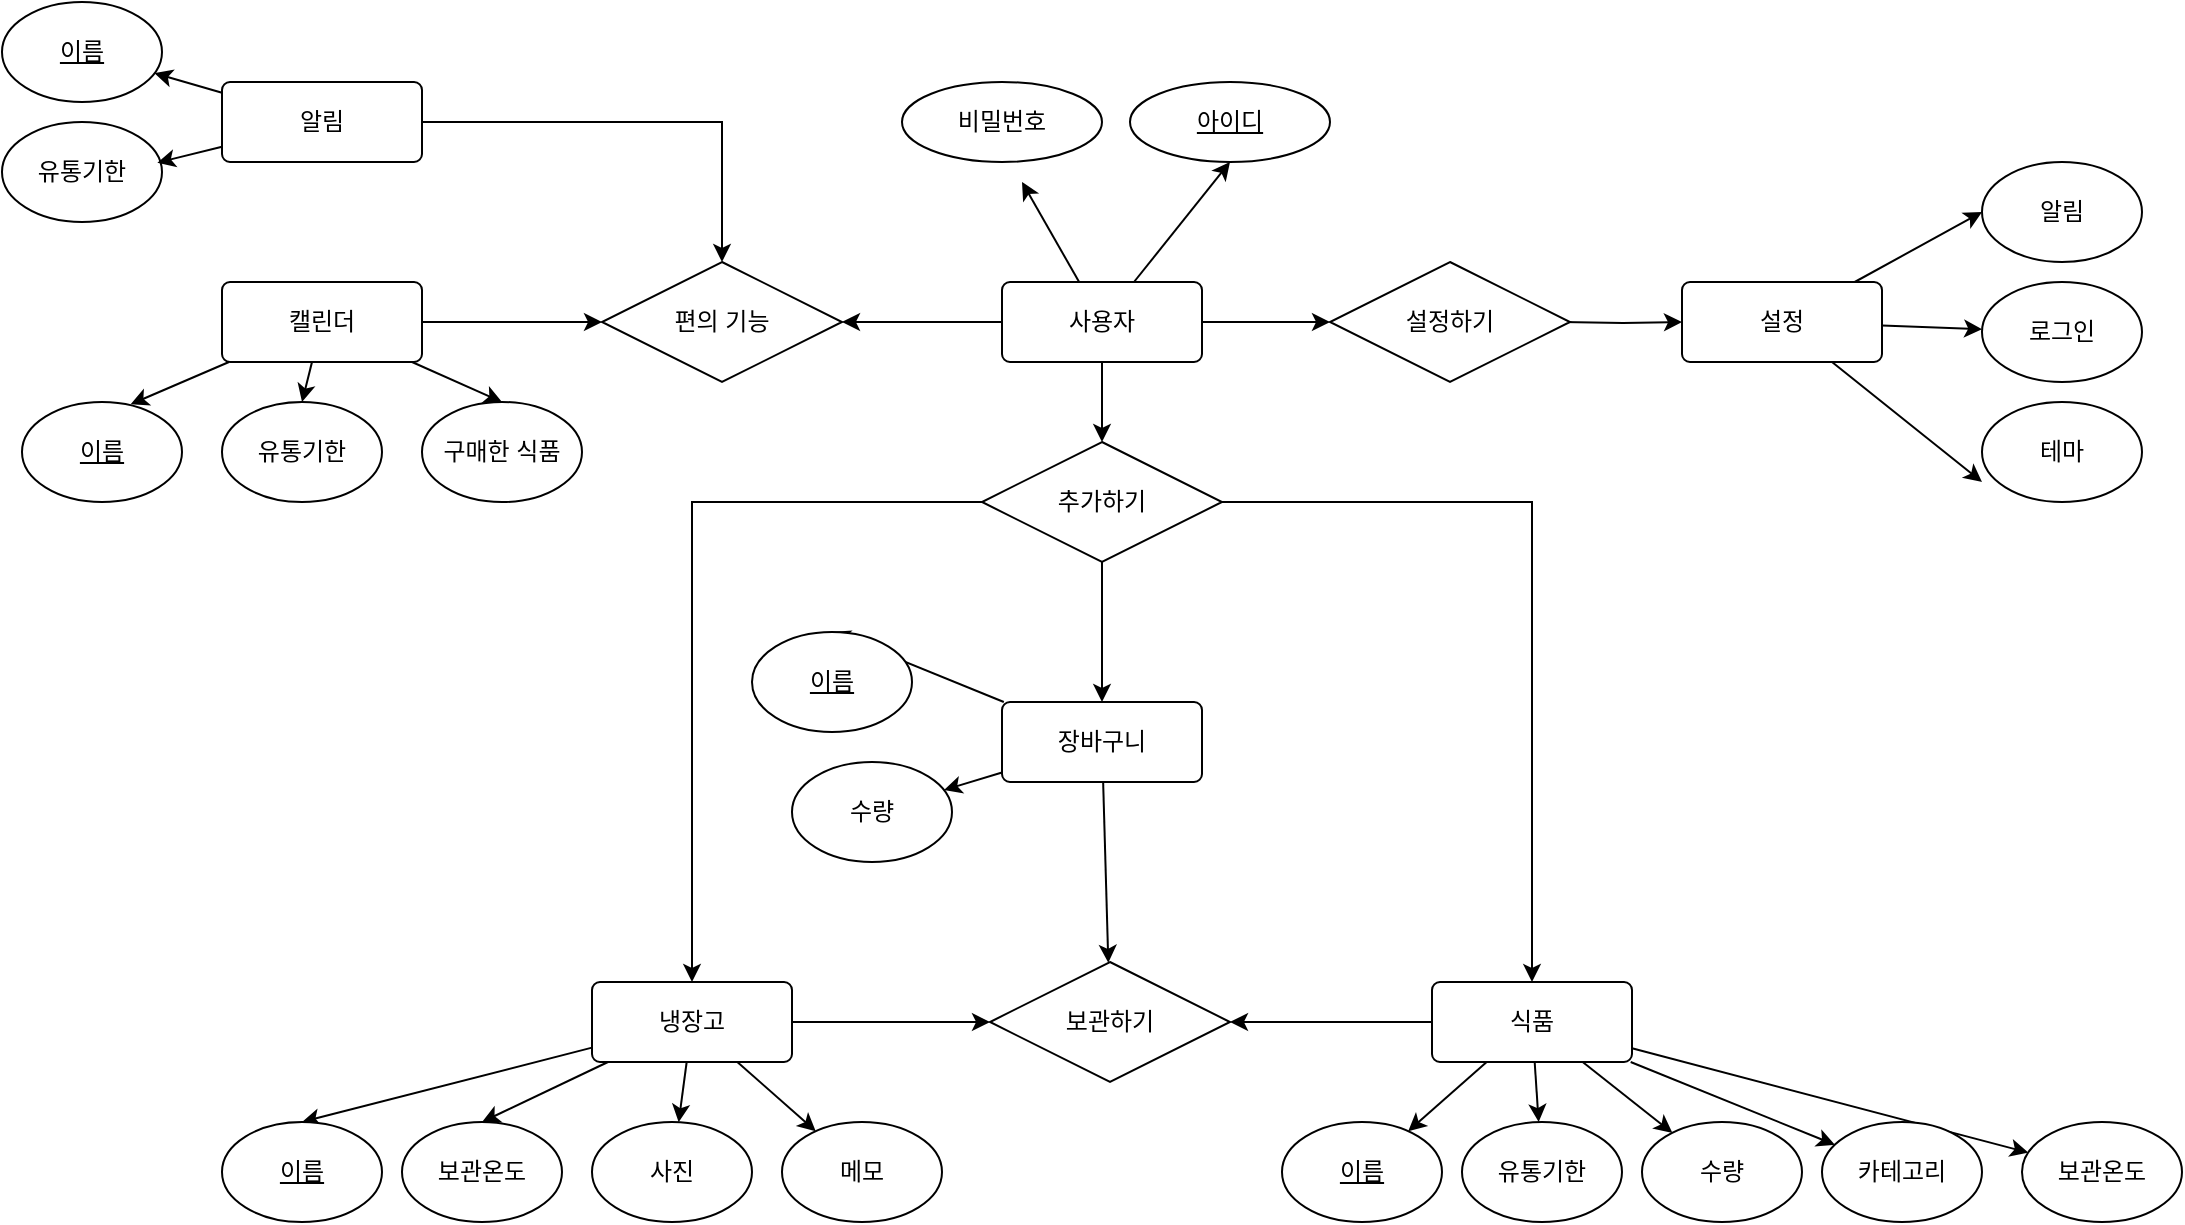 <mxfile version="22.1.18" type="device">
  <diagram name="페이지-1" id="NmKHLGQyvXFELS5Vect0">
    <mxGraphModel dx="2867" dy="1051" grid="1" gridSize="10" guides="1" tooltips="1" connect="1" arrows="1" fold="1" page="1" pageScale="1" pageWidth="827" pageHeight="1169" math="0" shadow="0">
      <root>
        <mxCell id="0" />
        <mxCell id="1" parent="0" />
        <mxCell id="L_Qbva6FgTCeG8r_FS7e-23" style="edgeStyle=orthogonalEdgeStyle;rounded=0;orthogonalLoop=1;jettySize=auto;html=1;" edge="1" parent="1" source="L_Qbva6FgTCeG8r_FS7e-1" target="L_Qbva6FgTCeG8r_FS7e-22">
          <mxGeometry relative="1" as="geometry" />
        </mxCell>
        <mxCell id="L_Qbva6FgTCeG8r_FS7e-67" style="rounded=0;orthogonalLoop=1;jettySize=auto;html=1;" edge="1" parent="1" source="L_Qbva6FgTCeG8r_FS7e-1">
          <mxGeometry relative="1" as="geometry">
            <mxPoint x="310.0" y="410" as="targetPoint" />
          </mxGeometry>
        </mxCell>
        <mxCell id="L_Qbva6FgTCeG8r_FS7e-68" style="rounded=0;orthogonalLoop=1;jettySize=auto;html=1;entryX=0.5;entryY=1;entryDx=0;entryDy=0;" edge="1" parent="1" source="L_Qbva6FgTCeG8r_FS7e-1" target="L_Qbva6FgTCeG8r_FS7e-8">
          <mxGeometry relative="1" as="geometry" />
        </mxCell>
        <mxCell id="L_Qbva6FgTCeG8r_FS7e-87" style="edgeStyle=orthogonalEdgeStyle;rounded=0;orthogonalLoop=1;jettySize=auto;html=1;entryX=1;entryY=0.5;entryDx=0;entryDy=0;" edge="1" parent="1" source="L_Qbva6FgTCeG8r_FS7e-1" target="L_Qbva6FgTCeG8r_FS7e-83">
          <mxGeometry relative="1" as="geometry" />
        </mxCell>
        <mxCell id="L_Qbva6FgTCeG8r_FS7e-88" style="edgeStyle=orthogonalEdgeStyle;rounded=0;orthogonalLoop=1;jettySize=auto;html=1;entryX=0;entryY=0.5;entryDx=0;entryDy=0;" edge="1" parent="1" source="L_Qbva6FgTCeG8r_FS7e-1" target="L_Qbva6FgTCeG8r_FS7e-21">
          <mxGeometry relative="1" as="geometry" />
        </mxCell>
        <mxCell id="L_Qbva6FgTCeG8r_FS7e-1" value="사용자" style="rounded=1;arcSize=10;whiteSpace=wrap;html=1;align=center;" vertex="1" parent="1">
          <mxGeometry x="300" y="460" width="100" height="40" as="geometry" />
        </mxCell>
        <mxCell id="L_Qbva6FgTCeG8r_FS7e-59" style="rounded=0;orthogonalLoop=1;jettySize=auto;html=1;entryX=0;entryY=0.5;entryDx=0;entryDy=0;" edge="1" parent="1" source="L_Qbva6FgTCeG8r_FS7e-2" target="L_Qbva6FgTCeG8r_FS7e-55">
          <mxGeometry relative="1" as="geometry" />
        </mxCell>
        <mxCell id="L_Qbva6FgTCeG8r_FS7e-60" style="rounded=0;orthogonalLoop=1;jettySize=auto;html=1;" edge="1" parent="1" source="L_Qbva6FgTCeG8r_FS7e-2" target="L_Qbva6FgTCeG8r_FS7e-56">
          <mxGeometry relative="1" as="geometry" />
        </mxCell>
        <mxCell id="L_Qbva6FgTCeG8r_FS7e-2" value="설정" style="rounded=1;arcSize=10;whiteSpace=wrap;html=1;align=center;" vertex="1" parent="1">
          <mxGeometry x="640" y="460" width="100" height="40" as="geometry" />
        </mxCell>
        <mxCell id="L_Qbva6FgTCeG8r_FS7e-37" value="" style="rounded=0;orthogonalLoop=1;jettySize=auto;html=1;" edge="1" parent="1" source="L_Qbva6FgTCeG8r_FS7e-3" target="L_Qbva6FgTCeG8r_FS7e-33">
          <mxGeometry relative="1" as="geometry" />
        </mxCell>
        <mxCell id="L_Qbva6FgTCeG8r_FS7e-38" style="rounded=0;orthogonalLoop=1;jettySize=auto;html=1;" edge="1" parent="1" source="L_Qbva6FgTCeG8r_FS7e-3" target="L_Qbva6FgTCeG8r_FS7e-34">
          <mxGeometry relative="1" as="geometry" />
        </mxCell>
        <mxCell id="L_Qbva6FgTCeG8r_FS7e-39" style="rounded=0;orthogonalLoop=1;jettySize=auto;html=1;entryX=0.5;entryY=0;entryDx=0;entryDy=0;" edge="1" parent="1" source="L_Qbva6FgTCeG8r_FS7e-3" target="L_Qbva6FgTCeG8r_FS7e-28">
          <mxGeometry relative="1" as="geometry" />
        </mxCell>
        <mxCell id="L_Qbva6FgTCeG8r_FS7e-40" style="rounded=0;orthogonalLoop=1;jettySize=auto;html=1;entryX=0.5;entryY=0;entryDx=0;entryDy=0;" edge="1" parent="1" source="L_Qbva6FgTCeG8r_FS7e-3" target="L_Qbva6FgTCeG8r_FS7e-32">
          <mxGeometry relative="1" as="geometry" />
        </mxCell>
        <mxCell id="L_Qbva6FgTCeG8r_FS7e-63" style="edgeStyle=orthogonalEdgeStyle;rounded=0;orthogonalLoop=1;jettySize=auto;html=1;entryX=0;entryY=0.5;entryDx=0;entryDy=0;" edge="1" parent="1" source="L_Qbva6FgTCeG8r_FS7e-3" target="L_Qbva6FgTCeG8r_FS7e-62">
          <mxGeometry relative="1" as="geometry" />
        </mxCell>
        <mxCell id="L_Qbva6FgTCeG8r_FS7e-3" value="냉장고" style="rounded=1;arcSize=10;whiteSpace=wrap;html=1;align=center;" vertex="1" parent="1">
          <mxGeometry x="95" y="810" width="100" height="40" as="geometry" />
        </mxCell>
        <mxCell id="L_Qbva6FgTCeG8r_FS7e-43" style="rounded=0;orthogonalLoop=1;jettySize=auto;html=1;entryX=0.5;entryY=0;entryDx=0;entryDy=0;" edge="1" parent="1" source="L_Qbva6FgTCeG8r_FS7e-4" target="L_Qbva6FgTCeG8r_FS7e-41">
          <mxGeometry relative="1" as="geometry" />
        </mxCell>
        <mxCell id="L_Qbva6FgTCeG8r_FS7e-44" style="rounded=0;orthogonalLoop=1;jettySize=auto;html=1;" edge="1" parent="1" source="L_Qbva6FgTCeG8r_FS7e-4" target="L_Qbva6FgTCeG8r_FS7e-42">
          <mxGeometry relative="1" as="geometry" />
        </mxCell>
        <mxCell id="L_Qbva6FgTCeG8r_FS7e-65" style="rounded=0;orthogonalLoop=1;jettySize=auto;html=1;" edge="1" parent="1" source="L_Qbva6FgTCeG8r_FS7e-4" target="L_Qbva6FgTCeG8r_FS7e-62">
          <mxGeometry relative="1" as="geometry" />
        </mxCell>
        <mxCell id="L_Qbva6FgTCeG8r_FS7e-4" value="장바구니" style="rounded=1;arcSize=10;whiteSpace=wrap;html=1;align=center;" vertex="1" parent="1">
          <mxGeometry x="300" y="670" width="100" height="40" as="geometry" />
        </mxCell>
        <mxCell id="L_Qbva6FgTCeG8r_FS7e-49" style="rounded=0;orthogonalLoop=1;jettySize=auto;html=1;" edge="1" parent="1" source="L_Qbva6FgTCeG8r_FS7e-5">
          <mxGeometry relative="1" as="geometry">
            <mxPoint x="503.121" y="884.599" as="targetPoint" />
          </mxGeometry>
        </mxCell>
        <mxCell id="L_Qbva6FgTCeG8r_FS7e-50" style="rounded=0;orthogonalLoop=1;jettySize=auto;html=1;" edge="1" parent="1" source="L_Qbva6FgTCeG8r_FS7e-5" target="L_Qbva6FgTCeG8r_FS7e-46">
          <mxGeometry relative="1" as="geometry" />
        </mxCell>
        <mxCell id="L_Qbva6FgTCeG8r_FS7e-51" style="rounded=0;orthogonalLoop=1;jettySize=auto;html=1;" edge="1" parent="1" source="L_Qbva6FgTCeG8r_FS7e-5" target="L_Qbva6FgTCeG8r_FS7e-48">
          <mxGeometry relative="1" as="geometry" />
        </mxCell>
        <mxCell id="L_Qbva6FgTCeG8r_FS7e-52" style="rounded=0;orthogonalLoop=1;jettySize=auto;html=1;" edge="1" parent="1" source="L_Qbva6FgTCeG8r_FS7e-5" target="L_Qbva6FgTCeG8r_FS7e-47">
          <mxGeometry relative="1" as="geometry" />
        </mxCell>
        <mxCell id="L_Qbva6FgTCeG8r_FS7e-54" style="rounded=0;orthogonalLoop=1;jettySize=auto;html=1;" edge="1" parent="1" source="L_Qbva6FgTCeG8r_FS7e-5" target="L_Qbva6FgTCeG8r_FS7e-53">
          <mxGeometry relative="1" as="geometry" />
        </mxCell>
        <mxCell id="L_Qbva6FgTCeG8r_FS7e-64" style="edgeStyle=orthogonalEdgeStyle;rounded=0;orthogonalLoop=1;jettySize=auto;html=1;entryX=1;entryY=0.5;entryDx=0;entryDy=0;" edge="1" parent="1" source="L_Qbva6FgTCeG8r_FS7e-5" target="L_Qbva6FgTCeG8r_FS7e-62">
          <mxGeometry relative="1" as="geometry" />
        </mxCell>
        <mxCell id="L_Qbva6FgTCeG8r_FS7e-5" value="식품" style="rounded=1;arcSize=10;whiteSpace=wrap;html=1;align=center;" vertex="1" parent="1">
          <mxGeometry x="515" y="810" width="100" height="40" as="geometry" />
        </mxCell>
        <mxCell id="L_Qbva6FgTCeG8r_FS7e-6" style="edgeStyle=orthogonalEdgeStyle;rounded=0;orthogonalLoop=1;jettySize=auto;html=1;exitX=0.5;exitY=1;exitDx=0;exitDy=0;" edge="1" parent="1" source="L_Qbva6FgTCeG8r_FS7e-5" target="L_Qbva6FgTCeG8r_FS7e-5">
          <mxGeometry relative="1" as="geometry" />
        </mxCell>
        <mxCell id="L_Qbva6FgTCeG8r_FS7e-8" value="아이디" style="ellipse;whiteSpace=wrap;html=1;align=center;fontStyle=4;" vertex="1" parent="1">
          <mxGeometry x="364" y="360" width="100" height="40" as="geometry" />
        </mxCell>
        <mxCell id="L_Qbva6FgTCeG8r_FS7e-9" value="비밀번호" style="ellipse;whiteSpace=wrap;html=1;align=center;" vertex="1" parent="1">
          <mxGeometry x="250" y="360" width="100" height="40" as="geometry" />
        </mxCell>
        <mxCell id="L_Qbva6FgTCeG8r_FS7e-15" style="edgeStyle=orthogonalEdgeStyle;rounded=0;orthogonalLoop=1;jettySize=auto;html=1;entryX=0;entryY=0.5;entryDx=0;entryDy=0;" edge="1" parent="1" target="L_Qbva6FgTCeG8r_FS7e-2">
          <mxGeometry relative="1" as="geometry">
            <mxPoint x="580" y="480" as="sourcePoint" />
          </mxGeometry>
        </mxCell>
        <mxCell id="L_Qbva6FgTCeG8r_FS7e-21" value="설정하기" style="shape=rhombus;perimeter=rhombusPerimeter;whiteSpace=wrap;html=1;align=center;" vertex="1" parent="1">
          <mxGeometry x="464" y="450" width="120" height="60" as="geometry" />
        </mxCell>
        <mxCell id="L_Qbva6FgTCeG8r_FS7e-24" style="edgeStyle=orthogonalEdgeStyle;rounded=0;orthogonalLoop=1;jettySize=auto;html=1;entryX=0.5;entryY=0;entryDx=0;entryDy=0;" edge="1" parent="1" source="L_Qbva6FgTCeG8r_FS7e-22" target="L_Qbva6FgTCeG8r_FS7e-4">
          <mxGeometry relative="1" as="geometry" />
        </mxCell>
        <mxCell id="L_Qbva6FgTCeG8r_FS7e-25" style="edgeStyle=orthogonalEdgeStyle;rounded=0;orthogonalLoop=1;jettySize=auto;html=1;entryX=0.5;entryY=0;entryDx=0;entryDy=0;" edge="1" parent="1" source="L_Qbva6FgTCeG8r_FS7e-22" target="L_Qbva6FgTCeG8r_FS7e-5">
          <mxGeometry relative="1" as="geometry" />
        </mxCell>
        <mxCell id="L_Qbva6FgTCeG8r_FS7e-26" style="edgeStyle=orthogonalEdgeStyle;rounded=0;orthogonalLoop=1;jettySize=auto;html=1;entryX=0.5;entryY=0;entryDx=0;entryDy=0;" edge="1" parent="1" source="L_Qbva6FgTCeG8r_FS7e-22" target="L_Qbva6FgTCeG8r_FS7e-3">
          <mxGeometry relative="1" as="geometry" />
        </mxCell>
        <mxCell id="L_Qbva6FgTCeG8r_FS7e-22" value="추가하기" style="shape=rhombus;perimeter=rhombusPerimeter;whiteSpace=wrap;html=1;align=center;" vertex="1" parent="1">
          <mxGeometry x="290" y="540" width="120" height="60" as="geometry" />
        </mxCell>
        <mxCell id="L_Qbva6FgTCeG8r_FS7e-28" value="보관온도" style="ellipse;whiteSpace=wrap;html=1;align=center;" vertex="1" parent="1">
          <mxGeometry y="880" width="80" height="50" as="geometry" />
        </mxCell>
        <mxCell id="L_Qbva6FgTCeG8r_FS7e-32" value="&lt;u&gt;이름&lt;/u&gt;" style="ellipse;whiteSpace=wrap;html=1;align=center;" vertex="1" parent="1">
          <mxGeometry x="-90" y="880" width="80" height="50" as="geometry" />
        </mxCell>
        <mxCell id="L_Qbva6FgTCeG8r_FS7e-33" value="사진" style="ellipse;whiteSpace=wrap;html=1;align=center;" vertex="1" parent="1">
          <mxGeometry x="95" y="880" width="80" height="50" as="geometry" />
        </mxCell>
        <mxCell id="L_Qbva6FgTCeG8r_FS7e-34" value="메모" style="ellipse;whiteSpace=wrap;html=1;align=center;" vertex="1" parent="1">
          <mxGeometry x="190" y="880" width="80" height="50" as="geometry" />
        </mxCell>
        <mxCell id="L_Qbva6FgTCeG8r_FS7e-41" value="&lt;u&gt;이름&lt;/u&gt;" style="ellipse;whiteSpace=wrap;html=1;align=center;" vertex="1" parent="1">
          <mxGeometry x="175" y="635" width="80" height="50" as="geometry" />
        </mxCell>
        <mxCell id="L_Qbva6FgTCeG8r_FS7e-42" value="수량" style="ellipse;whiteSpace=wrap;html=1;align=center;" vertex="1" parent="1">
          <mxGeometry x="195" y="700" width="80" height="50" as="geometry" />
        </mxCell>
        <mxCell id="L_Qbva6FgTCeG8r_FS7e-46" value="유통기한" style="ellipse;whiteSpace=wrap;html=1;align=center;" vertex="1" parent="1">
          <mxGeometry x="530" y="880" width="80" height="50" as="geometry" />
        </mxCell>
        <mxCell id="L_Qbva6FgTCeG8r_FS7e-47" value="카테고리" style="ellipse;whiteSpace=wrap;html=1;align=center;" vertex="1" parent="1">
          <mxGeometry x="710" y="880" width="80" height="50" as="geometry" />
        </mxCell>
        <mxCell id="L_Qbva6FgTCeG8r_FS7e-48" value="수량" style="ellipse;whiteSpace=wrap;html=1;align=center;" vertex="1" parent="1">
          <mxGeometry x="620" y="880" width="80" height="50" as="geometry" />
        </mxCell>
        <mxCell id="L_Qbva6FgTCeG8r_FS7e-53" value="보관온도" style="ellipse;whiteSpace=wrap;html=1;align=center;" vertex="1" parent="1">
          <mxGeometry x="810" y="880" width="80" height="50" as="geometry" />
        </mxCell>
        <mxCell id="L_Qbva6FgTCeG8r_FS7e-55" value="알림" style="ellipse;whiteSpace=wrap;html=1;align=center;" vertex="1" parent="1">
          <mxGeometry x="790" y="400" width="80" height="50" as="geometry" />
        </mxCell>
        <mxCell id="L_Qbva6FgTCeG8r_FS7e-56" value="로그인" style="ellipse;whiteSpace=wrap;html=1;align=center;" vertex="1" parent="1">
          <mxGeometry x="790" y="460" width="80" height="50" as="geometry" />
        </mxCell>
        <mxCell id="L_Qbva6FgTCeG8r_FS7e-57" value="테마" style="ellipse;whiteSpace=wrap;html=1;align=center;" vertex="1" parent="1">
          <mxGeometry x="790" y="520" width="80" height="50" as="geometry" />
        </mxCell>
        <mxCell id="L_Qbva6FgTCeG8r_FS7e-61" style="rounded=0;orthogonalLoop=1;jettySize=auto;html=1;entryX=0;entryY=0.8;entryDx=0;entryDy=0;entryPerimeter=0;" edge="1" parent="1" source="L_Qbva6FgTCeG8r_FS7e-2" target="L_Qbva6FgTCeG8r_FS7e-57">
          <mxGeometry relative="1" as="geometry" />
        </mxCell>
        <mxCell id="L_Qbva6FgTCeG8r_FS7e-62" value="보관하기" style="shape=rhombus;perimeter=rhombusPerimeter;whiteSpace=wrap;html=1;align=center;" vertex="1" parent="1">
          <mxGeometry x="294" y="800" width="120" height="60" as="geometry" />
        </mxCell>
        <mxCell id="L_Qbva6FgTCeG8r_FS7e-66" value="이름" style="ellipse;whiteSpace=wrap;html=1;align=center;fontStyle=4;" vertex="1" parent="1">
          <mxGeometry x="440" y="880" width="80" height="50" as="geometry" />
        </mxCell>
        <mxCell id="L_Qbva6FgTCeG8r_FS7e-80" style="rounded=0;orthogonalLoop=1;jettySize=auto;html=1;entryX=0.5;entryY=0;entryDx=0;entryDy=0;" edge="1" parent="1" source="L_Qbva6FgTCeG8r_FS7e-70" target="L_Qbva6FgTCeG8r_FS7e-75">
          <mxGeometry relative="1" as="geometry" />
        </mxCell>
        <mxCell id="L_Qbva6FgTCeG8r_FS7e-82" style="rounded=0;orthogonalLoop=1;jettySize=auto;html=1;entryX=0.5;entryY=0;entryDx=0;entryDy=0;" edge="1" parent="1" source="L_Qbva6FgTCeG8r_FS7e-70" target="L_Qbva6FgTCeG8r_FS7e-74">
          <mxGeometry relative="1" as="geometry" />
        </mxCell>
        <mxCell id="L_Qbva6FgTCeG8r_FS7e-86" style="edgeStyle=orthogonalEdgeStyle;rounded=0;orthogonalLoop=1;jettySize=auto;html=1;entryX=0;entryY=0.5;entryDx=0;entryDy=0;" edge="1" parent="1" source="L_Qbva6FgTCeG8r_FS7e-70" target="L_Qbva6FgTCeG8r_FS7e-83">
          <mxGeometry relative="1" as="geometry" />
        </mxCell>
        <mxCell id="L_Qbva6FgTCeG8r_FS7e-70" value="캘린더" style="rounded=1;arcSize=10;whiteSpace=wrap;html=1;align=center;" vertex="1" parent="1">
          <mxGeometry x="-90" y="460" width="100" height="40" as="geometry" />
        </mxCell>
        <mxCell id="L_Qbva6FgTCeG8r_FS7e-78" style="rounded=0;orthogonalLoop=1;jettySize=auto;html=1;" edge="1" parent="1" source="L_Qbva6FgTCeG8r_FS7e-71" target="L_Qbva6FgTCeG8r_FS7e-72">
          <mxGeometry relative="1" as="geometry" />
        </mxCell>
        <mxCell id="L_Qbva6FgTCeG8r_FS7e-84" style="edgeStyle=orthogonalEdgeStyle;rounded=0;orthogonalLoop=1;jettySize=auto;html=1;entryX=0.5;entryY=0;entryDx=0;entryDy=0;" edge="1" parent="1" source="L_Qbva6FgTCeG8r_FS7e-71" target="L_Qbva6FgTCeG8r_FS7e-83">
          <mxGeometry relative="1" as="geometry" />
        </mxCell>
        <mxCell id="L_Qbva6FgTCeG8r_FS7e-71" value="알림" style="rounded=1;arcSize=10;whiteSpace=wrap;html=1;align=center;" vertex="1" parent="1">
          <mxGeometry x="-90" y="360" width="100" height="40" as="geometry" />
        </mxCell>
        <mxCell id="L_Qbva6FgTCeG8r_FS7e-72" value="&lt;u&gt;이름&lt;/u&gt;" style="ellipse;whiteSpace=wrap;html=1;align=center;" vertex="1" parent="1">
          <mxGeometry x="-200" y="320" width="80" height="50" as="geometry" />
        </mxCell>
        <mxCell id="L_Qbva6FgTCeG8r_FS7e-73" value="유통기한" style="ellipse;whiteSpace=wrap;html=1;align=center;" vertex="1" parent="1">
          <mxGeometry x="-200" y="380" width="80" height="50" as="geometry" />
        </mxCell>
        <mxCell id="L_Qbva6FgTCeG8r_FS7e-74" value="구매한 식품" style="ellipse;whiteSpace=wrap;html=1;align=center;" vertex="1" parent="1">
          <mxGeometry x="10" y="520" width="80" height="50" as="geometry" />
        </mxCell>
        <mxCell id="L_Qbva6FgTCeG8r_FS7e-75" value="유통기한" style="ellipse;whiteSpace=wrap;html=1;align=center;" vertex="1" parent="1">
          <mxGeometry x="-90" y="520" width="80" height="50" as="geometry" />
        </mxCell>
        <mxCell id="L_Qbva6FgTCeG8r_FS7e-76" value="&lt;u&gt;이름&lt;/u&gt;" style="ellipse;whiteSpace=wrap;html=1;align=center;" vertex="1" parent="1">
          <mxGeometry x="-190" y="520" width="80" height="50" as="geometry" />
        </mxCell>
        <mxCell id="L_Qbva6FgTCeG8r_FS7e-79" style="rounded=0;orthogonalLoop=1;jettySize=auto;html=1;entryX=0.971;entryY=0.407;entryDx=0;entryDy=0;entryPerimeter=0;" edge="1" parent="1" source="L_Qbva6FgTCeG8r_FS7e-71" target="L_Qbva6FgTCeG8r_FS7e-73">
          <mxGeometry relative="1" as="geometry" />
        </mxCell>
        <mxCell id="L_Qbva6FgTCeG8r_FS7e-81" style="rounded=0;orthogonalLoop=1;jettySize=auto;html=1;entryX=0.679;entryY=0.023;entryDx=0;entryDy=0;entryPerimeter=0;" edge="1" parent="1" source="L_Qbva6FgTCeG8r_FS7e-70" target="L_Qbva6FgTCeG8r_FS7e-76">
          <mxGeometry relative="1" as="geometry" />
        </mxCell>
        <mxCell id="L_Qbva6FgTCeG8r_FS7e-83" value="편의 기능" style="shape=rhombus;perimeter=rhombusPerimeter;whiteSpace=wrap;html=1;align=center;" vertex="1" parent="1">
          <mxGeometry x="100" y="450" width="120" height="60" as="geometry" />
        </mxCell>
      </root>
    </mxGraphModel>
  </diagram>
</mxfile>
